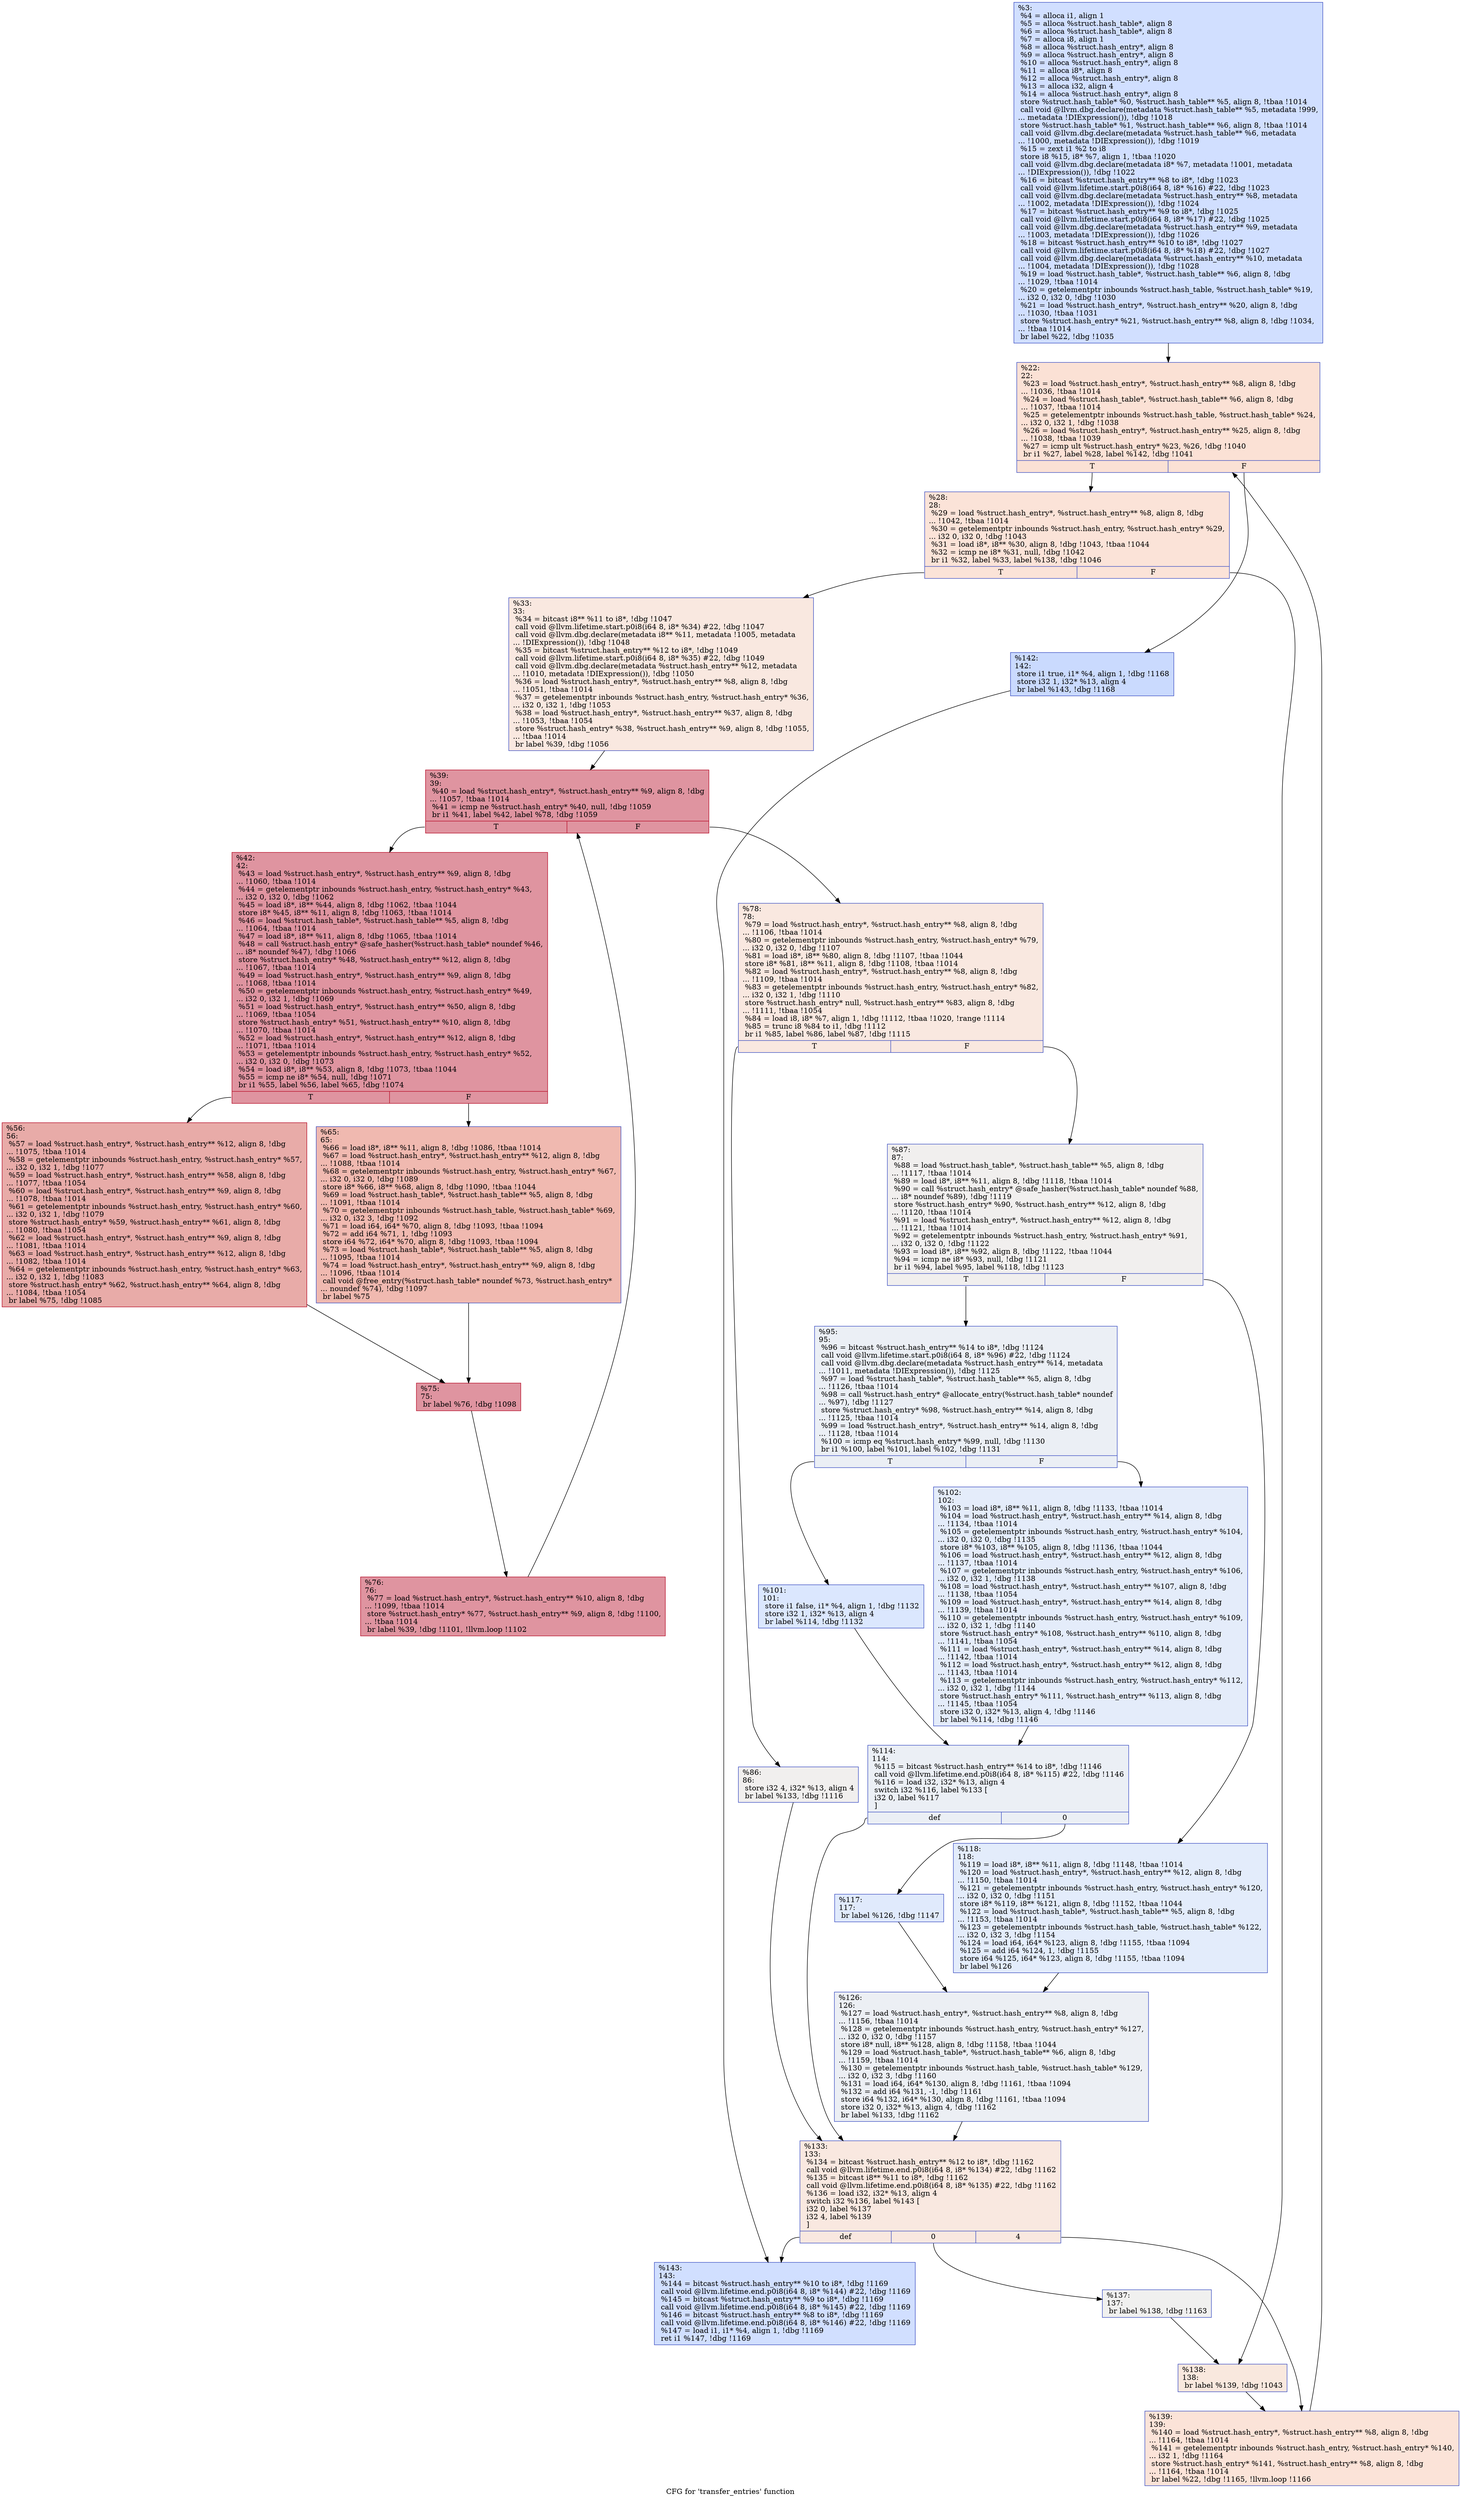 digraph "CFG for 'transfer_entries' function" {
	label="CFG for 'transfer_entries' function";

	Node0x228cb90 [shape=record,color="#3d50c3ff", style=filled, fillcolor="#96b7ff70",label="{%3:\l  %4 = alloca i1, align 1\l  %5 = alloca %struct.hash_table*, align 8\l  %6 = alloca %struct.hash_table*, align 8\l  %7 = alloca i8, align 1\l  %8 = alloca %struct.hash_entry*, align 8\l  %9 = alloca %struct.hash_entry*, align 8\l  %10 = alloca %struct.hash_entry*, align 8\l  %11 = alloca i8*, align 8\l  %12 = alloca %struct.hash_entry*, align 8\l  %13 = alloca i32, align 4\l  %14 = alloca %struct.hash_entry*, align 8\l  store %struct.hash_table* %0, %struct.hash_table** %5, align 8, !tbaa !1014\l  call void @llvm.dbg.declare(metadata %struct.hash_table** %5, metadata !999,\l... metadata !DIExpression()), !dbg !1018\l  store %struct.hash_table* %1, %struct.hash_table** %6, align 8, !tbaa !1014\l  call void @llvm.dbg.declare(metadata %struct.hash_table** %6, metadata\l... !1000, metadata !DIExpression()), !dbg !1019\l  %15 = zext i1 %2 to i8\l  store i8 %15, i8* %7, align 1, !tbaa !1020\l  call void @llvm.dbg.declare(metadata i8* %7, metadata !1001, metadata\l... !DIExpression()), !dbg !1022\l  %16 = bitcast %struct.hash_entry** %8 to i8*, !dbg !1023\l  call void @llvm.lifetime.start.p0i8(i64 8, i8* %16) #22, !dbg !1023\l  call void @llvm.dbg.declare(metadata %struct.hash_entry** %8, metadata\l... !1002, metadata !DIExpression()), !dbg !1024\l  %17 = bitcast %struct.hash_entry** %9 to i8*, !dbg !1025\l  call void @llvm.lifetime.start.p0i8(i64 8, i8* %17) #22, !dbg !1025\l  call void @llvm.dbg.declare(metadata %struct.hash_entry** %9, metadata\l... !1003, metadata !DIExpression()), !dbg !1026\l  %18 = bitcast %struct.hash_entry** %10 to i8*, !dbg !1027\l  call void @llvm.lifetime.start.p0i8(i64 8, i8* %18) #22, !dbg !1027\l  call void @llvm.dbg.declare(metadata %struct.hash_entry** %10, metadata\l... !1004, metadata !DIExpression()), !dbg !1028\l  %19 = load %struct.hash_table*, %struct.hash_table** %6, align 8, !dbg\l... !1029, !tbaa !1014\l  %20 = getelementptr inbounds %struct.hash_table, %struct.hash_table* %19,\l... i32 0, i32 0, !dbg !1030\l  %21 = load %struct.hash_entry*, %struct.hash_entry** %20, align 8, !dbg\l... !1030, !tbaa !1031\l  store %struct.hash_entry* %21, %struct.hash_entry** %8, align 8, !dbg !1034,\l... !tbaa !1014\l  br label %22, !dbg !1035\l}"];
	Node0x228cb90 -> Node0x228ccc0;
	Node0x228ccc0 [shape=record,color="#3d50c3ff", style=filled, fillcolor="#f7bca170",label="{%22:\l22:                                               \l  %23 = load %struct.hash_entry*, %struct.hash_entry** %8, align 8, !dbg\l... !1036, !tbaa !1014\l  %24 = load %struct.hash_table*, %struct.hash_table** %6, align 8, !dbg\l... !1037, !tbaa !1014\l  %25 = getelementptr inbounds %struct.hash_table, %struct.hash_table* %24,\l... i32 0, i32 1, !dbg !1038\l  %26 = load %struct.hash_entry*, %struct.hash_entry** %25, align 8, !dbg\l... !1038, !tbaa !1039\l  %27 = icmp ult %struct.hash_entry* %23, %26, !dbg !1040\l  br i1 %27, label %28, label %142, !dbg !1041\l|{<s0>T|<s1>F}}"];
	Node0x228ccc0:s0 -> Node0x228cd10;
	Node0x228ccc0:s1 -> Node0x228d3f0;
	Node0x228cd10 [shape=record,color="#3d50c3ff", style=filled, fillcolor="#f6bfa670",label="{%28:\l28:                                               \l  %29 = load %struct.hash_entry*, %struct.hash_entry** %8, align 8, !dbg\l... !1042, !tbaa !1014\l  %30 = getelementptr inbounds %struct.hash_entry, %struct.hash_entry* %29,\l... i32 0, i32 0, !dbg !1043\l  %31 = load i8*, i8** %30, align 8, !dbg !1043, !tbaa !1044\l  %32 = icmp ne i8* %31, null, !dbg !1042\l  br i1 %32, label %33, label %138, !dbg !1046\l|{<s0>T|<s1>F}}"];
	Node0x228cd10:s0 -> Node0x228cd60;
	Node0x228cd10:s1 -> Node0x228d350;
	Node0x228cd60 [shape=record,color="#3d50c3ff", style=filled, fillcolor="#f1ccb870",label="{%33:\l33:                                               \l  %34 = bitcast i8** %11 to i8*, !dbg !1047\l  call void @llvm.lifetime.start.p0i8(i64 8, i8* %34) #22, !dbg !1047\l  call void @llvm.dbg.declare(metadata i8** %11, metadata !1005, metadata\l... !DIExpression()), !dbg !1048\l  %35 = bitcast %struct.hash_entry** %12 to i8*, !dbg !1049\l  call void @llvm.lifetime.start.p0i8(i64 8, i8* %35) #22, !dbg !1049\l  call void @llvm.dbg.declare(metadata %struct.hash_entry** %12, metadata\l... !1010, metadata !DIExpression()), !dbg !1050\l  %36 = load %struct.hash_entry*, %struct.hash_entry** %8, align 8, !dbg\l... !1051, !tbaa !1014\l  %37 = getelementptr inbounds %struct.hash_entry, %struct.hash_entry* %36,\l... i32 0, i32 1, !dbg !1053\l  %38 = load %struct.hash_entry*, %struct.hash_entry** %37, align 8, !dbg\l... !1053, !tbaa !1054\l  store %struct.hash_entry* %38, %struct.hash_entry** %9, align 8, !dbg !1055,\l... !tbaa !1014\l  br label %39, !dbg !1056\l}"];
	Node0x228cd60 -> Node0x228cdb0;
	Node0x228cdb0 [shape=record,color="#b70d28ff", style=filled, fillcolor="#b70d2870",label="{%39:\l39:                                               \l  %40 = load %struct.hash_entry*, %struct.hash_entry** %9, align 8, !dbg\l... !1057, !tbaa !1014\l  %41 = icmp ne %struct.hash_entry* %40, null, !dbg !1059\l  br i1 %41, label %42, label %78, !dbg !1059\l|{<s0>T|<s1>F}}"];
	Node0x228cdb0:s0 -> Node0x228ce00;
	Node0x228cdb0:s1 -> Node0x228cf90;
	Node0x228ce00 [shape=record,color="#b70d28ff", style=filled, fillcolor="#b70d2870",label="{%42:\l42:                                               \l  %43 = load %struct.hash_entry*, %struct.hash_entry** %9, align 8, !dbg\l... !1060, !tbaa !1014\l  %44 = getelementptr inbounds %struct.hash_entry, %struct.hash_entry* %43,\l... i32 0, i32 0, !dbg !1062\l  %45 = load i8*, i8** %44, align 8, !dbg !1062, !tbaa !1044\l  store i8* %45, i8** %11, align 8, !dbg !1063, !tbaa !1014\l  %46 = load %struct.hash_table*, %struct.hash_table** %5, align 8, !dbg\l... !1064, !tbaa !1014\l  %47 = load i8*, i8** %11, align 8, !dbg !1065, !tbaa !1014\l  %48 = call %struct.hash_entry* @safe_hasher(%struct.hash_table* noundef %46,\l... i8* noundef %47), !dbg !1066\l  store %struct.hash_entry* %48, %struct.hash_entry** %12, align 8, !dbg\l... !1067, !tbaa !1014\l  %49 = load %struct.hash_entry*, %struct.hash_entry** %9, align 8, !dbg\l... !1068, !tbaa !1014\l  %50 = getelementptr inbounds %struct.hash_entry, %struct.hash_entry* %49,\l... i32 0, i32 1, !dbg !1069\l  %51 = load %struct.hash_entry*, %struct.hash_entry** %50, align 8, !dbg\l... !1069, !tbaa !1054\l  store %struct.hash_entry* %51, %struct.hash_entry** %10, align 8, !dbg\l... !1070, !tbaa !1014\l  %52 = load %struct.hash_entry*, %struct.hash_entry** %12, align 8, !dbg\l... !1071, !tbaa !1014\l  %53 = getelementptr inbounds %struct.hash_entry, %struct.hash_entry* %52,\l... i32 0, i32 0, !dbg !1073\l  %54 = load i8*, i8** %53, align 8, !dbg !1073, !tbaa !1044\l  %55 = icmp ne i8* %54, null, !dbg !1071\l  br i1 %55, label %56, label %65, !dbg !1074\l|{<s0>T|<s1>F}}"];
	Node0x228ce00:s0 -> Node0x228ce50;
	Node0x228ce00:s1 -> Node0x228cea0;
	Node0x228ce50 [shape=record,color="#b70d28ff", style=filled, fillcolor="#cc403a70",label="{%56:\l56:                                               \l  %57 = load %struct.hash_entry*, %struct.hash_entry** %12, align 8, !dbg\l... !1075, !tbaa !1014\l  %58 = getelementptr inbounds %struct.hash_entry, %struct.hash_entry* %57,\l... i32 0, i32 1, !dbg !1077\l  %59 = load %struct.hash_entry*, %struct.hash_entry** %58, align 8, !dbg\l... !1077, !tbaa !1054\l  %60 = load %struct.hash_entry*, %struct.hash_entry** %9, align 8, !dbg\l... !1078, !tbaa !1014\l  %61 = getelementptr inbounds %struct.hash_entry, %struct.hash_entry* %60,\l... i32 0, i32 1, !dbg !1079\l  store %struct.hash_entry* %59, %struct.hash_entry** %61, align 8, !dbg\l... !1080, !tbaa !1054\l  %62 = load %struct.hash_entry*, %struct.hash_entry** %9, align 8, !dbg\l... !1081, !tbaa !1014\l  %63 = load %struct.hash_entry*, %struct.hash_entry** %12, align 8, !dbg\l... !1082, !tbaa !1014\l  %64 = getelementptr inbounds %struct.hash_entry, %struct.hash_entry* %63,\l... i32 0, i32 1, !dbg !1083\l  store %struct.hash_entry* %62, %struct.hash_entry** %64, align 8, !dbg\l... !1084, !tbaa !1054\l  br label %75, !dbg !1085\l}"];
	Node0x228ce50 -> Node0x228cef0;
	Node0x228cea0 [shape=record,color="#3d50c3ff", style=filled, fillcolor="#de614d70",label="{%65:\l65:                                               \l  %66 = load i8*, i8** %11, align 8, !dbg !1086, !tbaa !1014\l  %67 = load %struct.hash_entry*, %struct.hash_entry** %12, align 8, !dbg\l... !1088, !tbaa !1014\l  %68 = getelementptr inbounds %struct.hash_entry, %struct.hash_entry* %67,\l... i32 0, i32 0, !dbg !1089\l  store i8* %66, i8** %68, align 8, !dbg !1090, !tbaa !1044\l  %69 = load %struct.hash_table*, %struct.hash_table** %5, align 8, !dbg\l... !1091, !tbaa !1014\l  %70 = getelementptr inbounds %struct.hash_table, %struct.hash_table* %69,\l... i32 0, i32 3, !dbg !1092\l  %71 = load i64, i64* %70, align 8, !dbg !1093, !tbaa !1094\l  %72 = add i64 %71, 1, !dbg !1093\l  store i64 %72, i64* %70, align 8, !dbg !1093, !tbaa !1094\l  %73 = load %struct.hash_table*, %struct.hash_table** %5, align 8, !dbg\l... !1095, !tbaa !1014\l  %74 = load %struct.hash_entry*, %struct.hash_entry** %9, align 8, !dbg\l... !1096, !tbaa !1014\l  call void @free_entry(%struct.hash_table* noundef %73, %struct.hash_entry*\l... noundef %74), !dbg !1097\l  br label %75\l}"];
	Node0x228cea0 -> Node0x228cef0;
	Node0x228cef0 [shape=record,color="#b70d28ff", style=filled, fillcolor="#b70d2870",label="{%75:\l75:                                               \l  br label %76, !dbg !1098\l}"];
	Node0x228cef0 -> Node0x228cf40;
	Node0x228cf40 [shape=record,color="#b70d28ff", style=filled, fillcolor="#b70d2870",label="{%76:\l76:                                               \l  %77 = load %struct.hash_entry*, %struct.hash_entry** %10, align 8, !dbg\l... !1099, !tbaa !1014\l  store %struct.hash_entry* %77, %struct.hash_entry** %9, align 8, !dbg !1100,\l... !tbaa !1014\l  br label %39, !dbg !1101, !llvm.loop !1102\l}"];
	Node0x228cf40 -> Node0x228cdb0;
	Node0x228cf90 [shape=record,color="#3d50c3ff", style=filled, fillcolor="#f1ccb870",label="{%78:\l78:                                               \l  %79 = load %struct.hash_entry*, %struct.hash_entry** %8, align 8, !dbg\l... !1106, !tbaa !1014\l  %80 = getelementptr inbounds %struct.hash_entry, %struct.hash_entry* %79,\l... i32 0, i32 0, !dbg !1107\l  %81 = load i8*, i8** %80, align 8, !dbg !1107, !tbaa !1044\l  store i8* %81, i8** %11, align 8, !dbg !1108, !tbaa !1014\l  %82 = load %struct.hash_entry*, %struct.hash_entry** %8, align 8, !dbg\l... !1109, !tbaa !1014\l  %83 = getelementptr inbounds %struct.hash_entry, %struct.hash_entry* %82,\l... i32 0, i32 1, !dbg !1110\l  store %struct.hash_entry* null, %struct.hash_entry** %83, align 8, !dbg\l... !1111, !tbaa !1054\l  %84 = load i8, i8* %7, align 1, !dbg !1112, !tbaa !1020, !range !1114\l  %85 = trunc i8 %84 to i1, !dbg !1112\l  br i1 %85, label %86, label %87, !dbg !1115\l|{<s0>T|<s1>F}}"];
	Node0x228cf90:s0 -> Node0x228cfe0;
	Node0x228cf90:s1 -> Node0x228d030;
	Node0x228cfe0 [shape=record,color="#3d50c3ff", style=filled, fillcolor="#e0dbd870",label="{%86:\l86:                                               \l  store i32 4, i32* %13, align 4\l  br label %133, !dbg !1116\l}"];
	Node0x228cfe0 -> Node0x228d2b0;
	Node0x228d030 [shape=record,color="#3d50c3ff", style=filled, fillcolor="#e0dbd870",label="{%87:\l87:                                               \l  %88 = load %struct.hash_table*, %struct.hash_table** %5, align 8, !dbg\l... !1117, !tbaa !1014\l  %89 = load i8*, i8** %11, align 8, !dbg !1118, !tbaa !1014\l  %90 = call %struct.hash_entry* @safe_hasher(%struct.hash_table* noundef %88,\l... i8* noundef %89), !dbg !1119\l  store %struct.hash_entry* %90, %struct.hash_entry** %12, align 8, !dbg\l... !1120, !tbaa !1014\l  %91 = load %struct.hash_entry*, %struct.hash_entry** %12, align 8, !dbg\l... !1121, !tbaa !1014\l  %92 = getelementptr inbounds %struct.hash_entry, %struct.hash_entry* %91,\l... i32 0, i32 0, !dbg !1122\l  %93 = load i8*, i8** %92, align 8, !dbg !1122, !tbaa !1044\l  %94 = icmp ne i8* %93, null, !dbg !1121\l  br i1 %94, label %95, label %118, !dbg !1123\l|{<s0>T|<s1>F}}"];
	Node0x228d030:s0 -> Node0x228d080;
	Node0x228d030:s1 -> Node0x228d210;
	Node0x228d080 [shape=record,color="#3d50c3ff", style=filled, fillcolor="#d1dae970",label="{%95:\l95:                                               \l  %96 = bitcast %struct.hash_entry** %14 to i8*, !dbg !1124\l  call void @llvm.lifetime.start.p0i8(i64 8, i8* %96) #22, !dbg !1124\l  call void @llvm.dbg.declare(metadata %struct.hash_entry** %14, metadata\l... !1011, metadata !DIExpression()), !dbg !1125\l  %97 = load %struct.hash_table*, %struct.hash_table** %5, align 8, !dbg\l... !1126, !tbaa !1014\l  %98 = call %struct.hash_entry* @allocate_entry(%struct.hash_table* noundef\l... %97), !dbg !1127\l  store %struct.hash_entry* %98, %struct.hash_entry** %14, align 8, !dbg\l... !1125, !tbaa !1014\l  %99 = load %struct.hash_entry*, %struct.hash_entry** %14, align 8, !dbg\l... !1128, !tbaa !1014\l  %100 = icmp eq %struct.hash_entry* %99, null, !dbg !1130\l  br i1 %100, label %101, label %102, !dbg !1131\l|{<s0>T|<s1>F}}"];
	Node0x228d080:s0 -> Node0x228d0d0;
	Node0x228d080:s1 -> Node0x228d120;
	Node0x228d0d0 [shape=record,color="#3d50c3ff", style=filled, fillcolor="#aec9fc70",label="{%101:\l101:                                              \l  store i1 false, i1* %4, align 1, !dbg !1132\l  store i32 1, i32* %13, align 4\l  br label %114, !dbg !1132\l}"];
	Node0x228d0d0 -> Node0x228d170;
	Node0x228d120 [shape=record,color="#3d50c3ff", style=filled, fillcolor="#c1d4f470",label="{%102:\l102:                                              \l  %103 = load i8*, i8** %11, align 8, !dbg !1133, !tbaa !1014\l  %104 = load %struct.hash_entry*, %struct.hash_entry** %14, align 8, !dbg\l... !1134, !tbaa !1014\l  %105 = getelementptr inbounds %struct.hash_entry, %struct.hash_entry* %104,\l... i32 0, i32 0, !dbg !1135\l  store i8* %103, i8** %105, align 8, !dbg !1136, !tbaa !1044\l  %106 = load %struct.hash_entry*, %struct.hash_entry** %12, align 8, !dbg\l... !1137, !tbaa !1014\l  %107 = getelementptr inbounds %struct.hash_entry, %struct.hash_entry* %106,\l... i32 0, i32 1, !dbg !1138\l  %108 = load %struct.hash_entry*, %struct.hash_entry** %107, align 8, !dbg\l... !1138, !tbaa !1054\l  %109 = load %struct.hash_entry*, %struct.hash_entry** %14, align 8, !dbg\l... !1139, !tbaa !1014\l  %110 = getelementptr inbounds %struct.hash_entry, %struct.hash_entry* %109,\l... i32 0, i32 1, !dbg !1140\l  store %struct.hash_entry* %108, %struct.hash_entry** %110, align 8, !dbg\l... !1141, !tbaa !1054\l  %111 = load %struct.hash_entry*, %struct.hash_entry** %14, align 8, !dbg\l... !1142, !tbaa !1014\l  %112 = load %struct.hash_entry*, %struct.hash_entry** %12, align 8, !dbg\l... !1143, !tbaa !1014\l  %113 = getelementptr inbounds %struct.hash_entry, %struct.hash_entry* %112,\l... i32 0, i32 1, !dbg !1144\l  store %struct.hash_entry* %111, %struct.hash_entry** %113, align 8, !dbg\l... !1145, !tbaa !1054\l  store i32 0, i32* %13, align 4, !dbg !1146\l  br label %114, !dbg !1146\l}"];
	Node0x228d120 -> Node0x228d170;
	Node0x228d170 [shape=record,color="#3d50c3ff", style=filled, fillcolor="#d1dae970",label="{%114:\l114:                                              \l  %115 = bitcast %struct.hash_entry** %14 to i8*, !dbg !1146\l  call void @llvm.lifetime.end.p0i8(i64 8, i8* %115) #22, !dbg !1146\l  %116 = load i32, i32* %13, align 4\l  switch i32 %116, label %133 [\l    i32 0, label %117\l  ]\l|{<s0>def|<s1>0}}"];
	Node0x228d170:s0 -> Node0x228d2b0;
	Node0x228d170:s1 -> Node0x228d1c0;
	Node0x228d1c0 [shape=record,color="#3d50c3ff", style=filled, fillcolor="#b9d0f970",label="{%117:\l117:                                              \l  br label %126, !dbg !1147\l}"];
	Node0x228d1c0 -> Node0x228d260;
	Node0x228d210 [shape=record,color="#3d50c3ff", style=filled, fillcolor="#bfd3f670",label="{%118:\l118:                                              \l  %119 = load i8*, i8** %11, align 8, !dbg !1148, !tbaa !1014\l  %120 = load %struct.hash_entry*, %struct.hash_entry** %12, align 8, !dbg\l... !1150, !tbaa !1014\l  %121 = getelementptr inbounds %struct.hash_entry, %struct.hash_entry* %120,\l... i32 0, i32 0, !dbg !1151\l  store i8* %119, i8** %121, align 8, !dbg !1152, !tbaa !1044\l  %122 = load %struct.hash_table*, %struct.hash_table** %5, align 8, !dbg\l... !1153, !tbaa !1014\l  %123 = getelementptr inbounds %struct.hash_table, %struct.hash_table* %122,\l... i32 0, i32 3, !dbg !1154\l  %124 = load i64, i64* %123, align 8, !dbg !1155, !tbaa !1094\l  %125 = add i64 %124, 1, !dbg !1155\l  store i64 %125, i64* %123, align 8, !dbg !1155, !tbaa !1094\l  br label %126\l}"];
	Node0x228d210 -> Node0x228d260;
	Node0x228d260 [shape=record,color="#3d50c3ff", style=filled, fillcolor="#d4dbe670",label="{%126:\l126:                                              \l  %127 = load %struct.hash_entry*, %struct.hash_entry** %8, align 8, !dbg\l... !1156, !tbaa !1014\l  %128 = getelementptr inbounds %struct.hash_entry, %struct.hash_entry* %127,\l... i32 0, i32 0, !dbg !1157\l  store i8* null, i8** %128, align 8, !dbg !1158, !tbaa !1044\l  %129 = load %struct.hash_table*, %struct.hash_table** %6, align 8, !dbg\l... !1159, !tbaa !1014\l  %130 = getelementptr inbounds %struct.hash_table, %struct.hash_table* %129,\l... i32 0, i32 3, !dbg !1160\l  %131 = load i64, i64* %130, align 8, !dbg !1161, !tbaa !1094\l  %132 = add i64 %131, -1, !dbg !1161\l  store i64 %132, i64* %130, align 8, !dbg !1161, !tbaa !1094\l  store i32 0, i32* %13, align 4, !dbg !1162\l  br label %133, !dbg !1162\l}"];
	Node0x228d260 -> Node0x228d2b0;
	Node0x228d2b0 [shape=record,color="#3d50c3ff", style=filled, fillcolor="#f1ccb870",label="{%133:\l133:                                              \l  %134 = bitcast %struct.hash_entry** %12 to i8*, !dbg !1162\l  call void @llvm.lifetime.end.p0i8(i64 8, i8* %134) #22, !dbg !1162\l  %135 = bitcast i8** %11 to i8*, !dbg !1162\l  call void @llvm.lifetime.end.p0i8(i64 8, i8* %135) #22, !dbg !1162\l  %136 = load i32, i32* %13, align 4\l  switch i32 %136, label %143 [\l    i32 0, label %137\l    i32 4, label %139\l  ]\l|{<s0>def|<s1>0|<s2>4}}"];
	Node0x228d2b0:s0 -> Node0x228d440;
	Node0x228d2b0:s1 -> Node0x228d300;
	Node0x228d2b0:s2 -> Node0x228d3a0;
	Node0x228d300 [shape=record,color="#3d50c3ff", style=filled, fillcolor="#dedcdb70",label="{%137:\l137:                                              \l  br label %138, !dbg !1163\l}"];
	Node0x228d300 -> Node0x228d350;
	Node0x228d350 [shape=record,color="#3d50c3ff", style=filled, fillcolor="#f2cab570",label="{%138:\l138:                                              \l  br label %139, !dbg !1043\l}"];
	Node0x228d350 -> Node0x228d3a0;
	Node0x228d3a0 [shape=record,color="#3d50c3ff", style=filled, fillcolor="#f6bfa670",label="{%139:\l139:                                              \l  %140 = load %struct.hash_entry*, %struct.hash_entry** %8, align 8, !dbg\l... !1164, !tbaa !1014\l  %141 = getelementptr inbounds %struct.hash_entry, %struct.hash_entry* %140,\l... i32 1, !dbg !1164\l  store %struct.hash_entry* %141, %struct.hash_entry** %8, align 8, !dbg\l... !1164, !tbaa !1014\l  br label %22, !dbg !1165, !llvm.loop !1166\l}"];
	Node0x228d3a0 -> Node0x228ccc0;
	Node0x228d3f0 [shape=record,color="#3d50c3ff", style=filled, fillcolor="#88abfd70",label="{%142:\l142:                                              \l  store i1 true, i1* %4, align 1, !dbg !1168\l  store i32 1, i32* %13, align 4\l  br label %143, !dbg !1168\l}"];
	Node0x228d3f0 -> Node0x228d440;
	Node0x228d440 [shape=record,color="#3d50c3ff", style=filled, fillcolor="#96b7ff70",label="{%143:\l143:                                              \l  %144 = bitcast %struct.hash_entry** %10 to i8*, !dbg !1169\l  call void @llvm.lifetime.end.p0i8(i64 8, i8* %144) #22, !dbg !1169\l  %145 = bitcast %struct.hash_entry** %9 to i8*, !dbg !1169\l  call void @llvm.lifetime.end.p0i8(i64 8, i8* %145) #22, !dbg !1169\l  %146 = bitcast %struct.hash_entry** %8 to i8*, !dbg !1169\l  call void @llvm.lifetime.end.p0i8(i64 8, i8* %146) #22, !dbg !1169\l  %147 = load i1, i1* %4, align 1, !dbg !1169\l  ret i1 %147, !dbg !1169\l}"];
}
